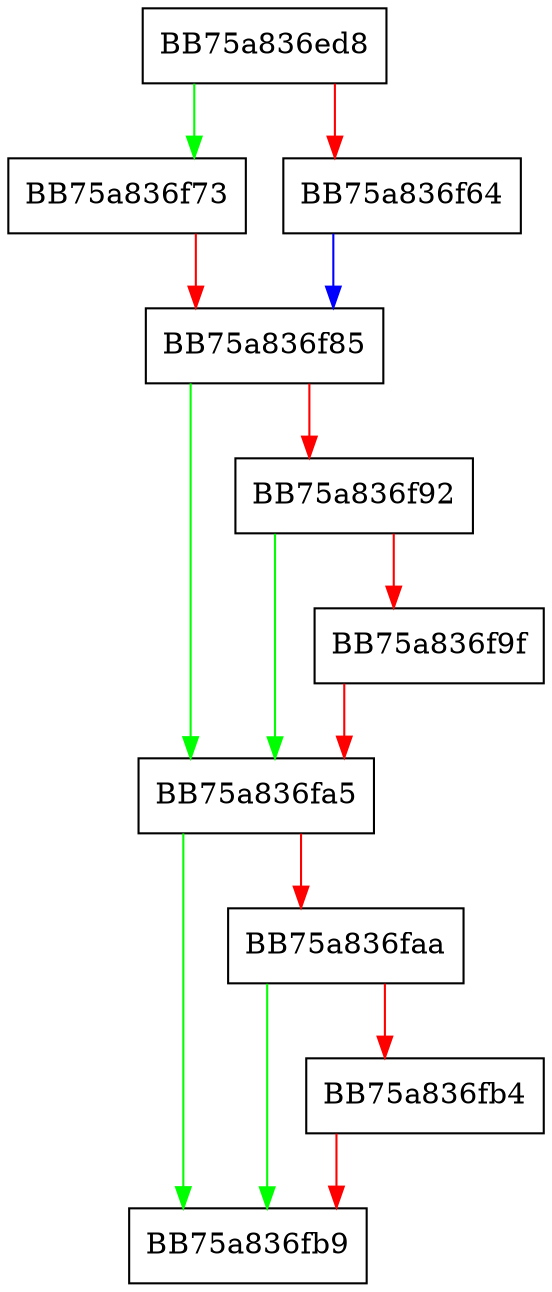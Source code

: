 digraph ConnectionCacheInfo {
  node [shape="box"];
  graph [splines=ortho];
  BB75a836ed8 -> BB75a836f73 [color="green"];
  BB75a836ed8 -> BB75a836f64 [color="red"];
  BB75a836f64 -> BB75a836f85 [color="blue"];
  BB75a836f73 -> BB75a836f85 [color="red"];
  BB75a836f85 -> BB75a836fa5 [color="green"];
  BB75a836f85 -> BB75a836f92 [color="red"];
  BB75a836f92 -> BB75a836fa5 [color="green"];
  BB75a836f92 -> BB75a836f9f [color="red"];
  BB75a836f9f -> BB75a836fa5 [color="red"];
  BB75a836fa5 -> BB75a836fb9 [color="green"];
  BB75a836fa5 -> BB75a836faa [color="red"];
  BB75a836faa -> BB75a836fb9 [color="green"];
  BB75a836faa -> BB75a836fb4 [color="red"];
  BB75a836fb4 -> BB75a836fb9 [color="red"];
}